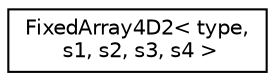 digraph "Graphical Class Hierarchy"
{
 // INTERACTIVE_SVG=YES
 // LATEX_PDF_SIZE
  edge [fontname="Helvetica",fontsize="10",labelfontname="Helvetica",labelfontsize="10"];
  node [fontname="Helvetica",fontsize="10",shape=record];
  rankdir="LR";
  Node0 [label="FixedArray4D2\< type,\l s1, s2, s3, s4 \>",height=0.2,width=0.4,color="black", fillcolor="white", style="filled",URL="$d7/de7/class_fixed_array4_d2.html",tooltip=" "];
}
